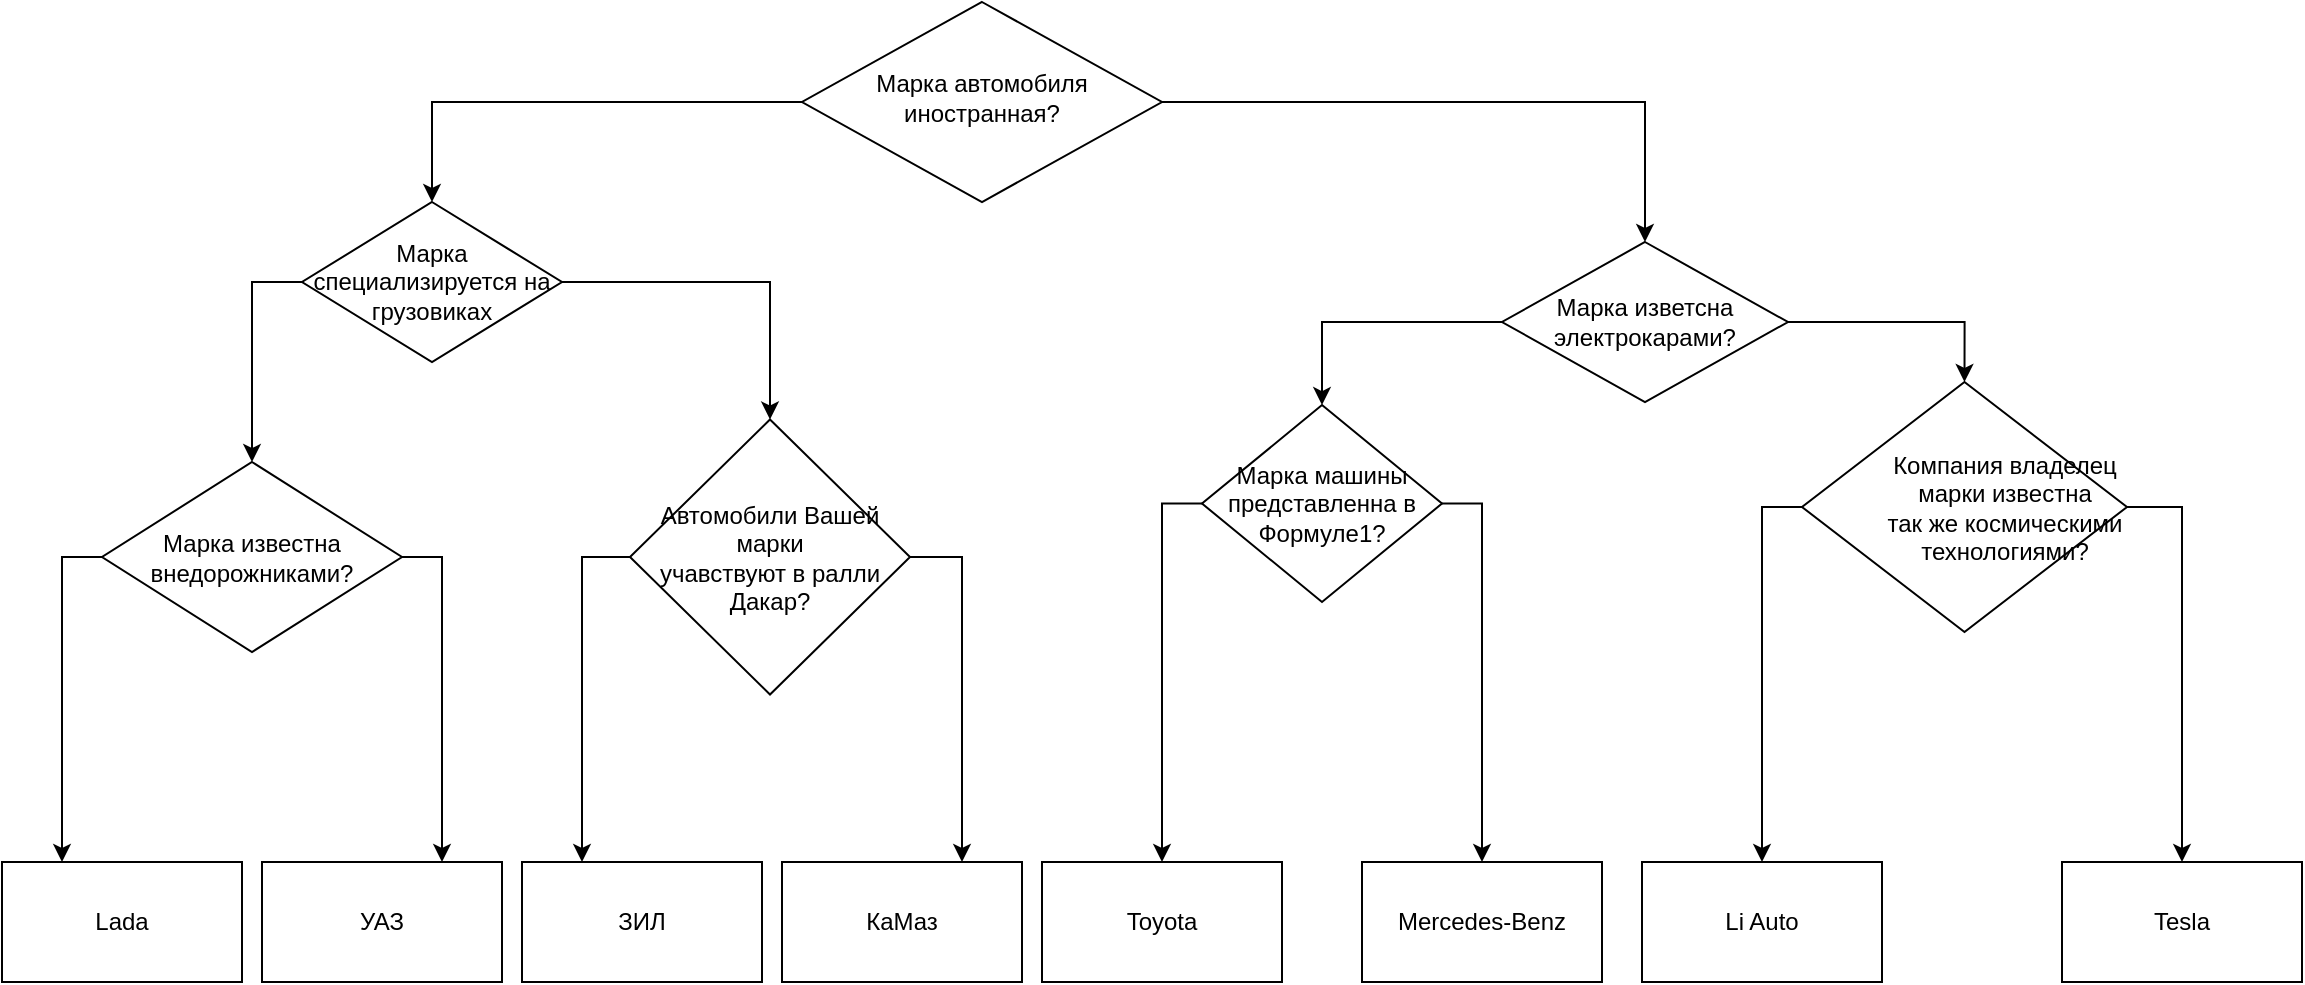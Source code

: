 <mxfile version="22.1.1" type="device">
  <diagram id="C5RBs43oDa-KdzZeNtuy" name="Page-1">
    <mxGraphModel dx="1541" dy="757" grid="1" gridSize="10" guides="1" tooltips="1" connect="1" arrows="1" fold="1" page="1" pageScale="1" pageWidth="827" pageHeight="1169" math="0" shadow="0">
      <root>
        <mxCell id="WIyWlLk6GJQsqaUBKTNV-0" />
        <mxCell id="WIyWlLk6GJQsqaUBKTNV-1" parent="WIyWlLk6GJQsqaUBKTNV-0" />
        <mxCell id="NNj73pJ5o8QrJ1JKOemf-13" style="edgeStyle=orthogonalEdgeStyle;rounded=0;orthogonalLoop=1;jettySize=auto;html=1;exitX=0;exitY=0.5;exitDx=0;exitDy=0;entryX=0.5;entryY=0;entryDx=0;entryDy=0;" parent="WIyWlLk6GJQsqaUBKTNV-1" source="WIyWlLk6GJQsqaUBKTNV-6" target="NNj73pJ5o8QrJ1JKOemf-3" edge="1">
          <mxGeometry relative="1" as="geometry" />
        </mxCell>
        <mxCell id="NNj73pJ5o8QrJ1JKOemf-14" style="edgeStyle=orthogonalEdgeStyle;rounded=0;orthogonalLoop=1;jettySize=auto;html=1;exitX=1;exitY=0.5;exitDx=0;exitDy=0;entryX=0.5;entryY=0;entryDx=0;entryDy=0;" parent="WIyWlLk6GJQsqaUBKTNV-1" source="WIyWlLk6GJQsqaUBKTNV-6" target="NNj73pJ5o8QrJ1JKOemf-1" edge="1">
          <mxGeometry relative="1" as="geometry" />
        </mxCell>
        <mxCell id="WIyWlLk6GJQsqaUBKTNV-6" value="Марка автомобиля иностранная?" style="rhombus;whiteSpace=wrap;html=1;shadow=0;fontFamily=Helvetica;fontSize=12;align=center;strokeWidth=1;spacing=6;spacingTop=-4;" parent="WIyWlLk6GJQsqaUBKTNV-1" vertex="1">
          <mxGeometry x="360" y="20" width="180" height="100" as="geometry" />
        </mxCell>
        <mxCell id="NNj73pJ5o8QrJ1JKOemf-18" style="edgeStyle=orthogonalEdgeStyle;rounded=0;orthogonalLoop=1;jettySize=auto;html=1;exitX=1;exitY=0.5;exitDx=0;exitDy=0;" parent="WIyWlLk6GJQsqaUBKTNV-1" source="NNj73pJ5o8QrJ1JKOemf-0" target="NNj73pJ5o8QrJ1JKOemf-7" edge="1">
          <mxGeometry relative="1" as="geometry" />
        </mxCell>
        <mxCell id="NNj73pJ5o8QrJ1JKOemf-19" style="edgeStyle=orthogonalEdgeStyle;rounded=0;orthogonalLoop=1;jettySize=auto;html=1;exitX=0;exitY=0.5;exitDx=0;exitDy=0;entryX=0.5;entryY=0;entryDx=0;entryDy=0;" parent="WIyWlLk6GJQsqaUBKTNV-1" source="NNj73pJ5o8QrJ1JKOemf-0" target="NNj73pJ5o8QrJ1JKOemf-10" edge="1">
          <mxGeometry relative="1" as="geometry">
            <mxPoint x="920" y="445" as="targetPoint" />
          </mxGeometry>
        </mxCell>
        <mxCell id="NNj73pJ5o8QrJ1JKOemf-0" value="&lt;blockquote style=&quot;margin: 0 0 0 40px; border: none; padding: 0px;&quot;&gt;Компания владелец марки известна&lt;br&gt;так же космическими технологиями?&lt;/blockquote&gt;" style="rhombus;whiteSpace=wrap;html=1;" parent="WIyWlLk6GJQsqaUBKTNV-1" vertex="1">
          <mxGeometry x="860" y="210" width="162.5" height="125" as="geometry" />
        </mxCell>
        <mxCell id="NNj73pJ5o8QrJ1JKOemf-15" style="edgeStyle=orthogonalEdgeStyle;rounded=0;orthogonalLoop=1;jettySize=auto;html=1;exitX=1;exitY=0.5;exitDx=0;exitDy=0;entryX=0.5;entryY=0;entryDx=0;entryDy=0;" parent="WIyWlLk6GJQsqaUBKTNV-1" source="NNj73pJ5o8QrJ1JKOemf-1" target="NNj73pJ5o8QrJ1JKOemf-0" edge="1">
          <mxGeometry relative="1" as="geometry" />
        </mxCell>
        <mxCell id="NNj73pJ5o8QrJ1JKOemf-26" style="edgeStyle=orthogonalEdgeStyle;rounded=0;orthogonalLoop=1;jettySize=auto;html=1;exitX=0;exitY=0.5;exitDx=0;exitDy=0;entryX=0.5;entryY=0;entryDx=0;entryDy=0;" parent="WIyWlLk6GJQsqaUBKTNV-1" source="NNj73pJ5o8QrJ1JKOemf-1" target="NNj73pJ5o8QrJ1JKOemf-28" edge="1">
          <mxGeometry relative="1" as="geometry">
            <mxPoint x="631.5" y="237.5" as="targetPoint" />
          </mxGeometry>
        </mxCell>
        <mxCell id="NNj73pJ5o8QrJ1JKOemf-1" value="Марка изветсна электрокарами?" style="rhombus;whiteSpace=wrap;html=1;" parent="WIyWlLk6GJQsqaUBKTNV-1" vertex="1">
          <mxGeometry x="710" y="140" width="143" height="80" as="geometry" />
        </mxCell>
        <mxCell id="NNj73pJ5o8QrJ1JKOemf-16" style="edgeStyle=orthogonalEdgeStyle;rounded=0;orthogonalLoop=1;jettySize=auto;html=1;exitX=1;exitY=0.5;exitDx=0;exitDy=0;entryX=0.75;entryY=0;entryDx=0;entryDy=0;" parent="WIyWlLk6GJQsqaUBKTNV-1" source="NNj73pJ5o8QrJ1JKOemf-2" target="NNj73pJ5o8QrJ1JKOemf-9" edge="1">
          <mxGeometry relative="1" as="geometry" />
        </mxCell>
        <mxCell id="NNj73pJ5o8QrJ1JKOemf-17" style="edgeStyle=orthogonalEdgeStyle;rounded=0;orthogonalLoop=1;jettySize=auto;html=1;exitX=0;exitY=0.5;exitDx=0;exitDy=0;entryX=0.25;entryY=0;entryDx=0;entryDy=0;" parent="WIyWlLk6GJQsqaUBKTNV-1" source="NNj73pJ5o8QrJ1JKOemf-2" target="NNj73pJ5o8QrJ1JKOemf-5" edge="1">
          <mxGeometry relative="1" as="geometry" />
        </mxCell>
        <mxCell id="NNj73pJ5o8QrJ1JKOemf-2" value="Автомобили Вашей марки&lt;br&gt;учавствуют в ралли Дакар?" style="rhombus;whiteSpace=wrap;html=1;" parent="WIyWlLk6GJQsqaUBKTNV-1" vertex="1">
          <mxGeometry x="274" y="228.75" width="140" height="137.5" as="geometry" />
        </mxCell>
        <mxCell id="NNj73pJ5o8QrJ1JKOemf-11" style="edgeStyle=orthogonalEdgeStyle;rounded=0;orthogonalLoop=1;jettySize=auto;html=1;exitX=0;exitY=0.5;exitDx=0;exitDy=0;entryX=0.5;entryY=0;entryDx=0;entryDy=0;" parent="WIyWlLk6GJQsqaUBKTNV-1" source="NNj73pJ5o8QrJ1JKOemf-3" target="NNj73pJ5o8QrJ1JKOemf-27" edge="1">
          <mxGeometry relative="1" as="geometry">
            <mxPoint x="24" y="220" as="targetPoint" />
          </mxGeometry>
        </mxCell>
        <mxCell id="NNj73pJ5o8QrJ1JKOemf-12" style="edgeStyle=orthogonalEdgeStyle;rounded=0;orthogonalLoop=1;jettySize=auto;html=1;exitX=1;exitY=0.5;exitDx=0;exitDy=0;entryX=0.5;entryY=0;entryDx=0;entryDy=0;" parent="WIyWlLk6GJQsqaUBKTNV-1" source="NNj73pJ5o8QrJ1JKOemf-3" target="NNj73pJ5o8QrJ1JKOemf-2" edge="1">
          <mxGeometry relative="1" as="geometry" />
        </mxCell>
        <mxCell id="NNj73pJ5o8QrJ1JKOemf-3" value="Марка специализируется на грузовиках" style="rhombus;whiteSpace=wrap;html=1;" parent="WIyWlLk6GJQsqaUBKTNV-1" vertex="1">
          <mxGeometry x="110" y="120" width="130" height="80" as="geometry" />
        </mxCell>
        <mxCell id="NNj73pJ5o8QrJ1JKOemf-5" value="ЗИЛ" style="rounded=0;whiteSpace=wrap;html=1;" parent="WIyWlLk6GJQsqaUBKTNV-1" vertex="1">
          <mxGeometry x="220" y="450" width="120" height="60" as="geometry" />
        </mxCell>
        <mxCell id="NNj73pJ5o8QrJ1JKOemf-7" value="Tesla" style="rounded=0;whiteSpace=wrap;html=1;" parent="WIyWlLk6GJQsqaUBKTNV-1" vertex="1">
          <mxGeometry x="990" y="450" width="120" height="60" as="geometry" />
        </mxCell>
        <mxCell id="NNj73pJ5o8QrJ1JKOemf-9" value="КаМаз" style="rounded=0;whiteSpace=wrap;html=1;" parent="WIyWlLk6GJQsqaUBKTNV-1" vertex="1">
          <mxGeometry x="350" y="450" width="120" height="60" as="geometry" />
        </mxCell>
        <mxCell id="NNj73pJ5o8QrJ1JKOemf-10" value="Li Auto" style="rounded=0;whiteSpace=wrap;html=1;" parent="WIyWlLk6GJQsqaUBKTNV-1" vertex="1">
          <mxGeometry x="780" y="450" width="120" height="60" as="geometry" />
        </mxCell>
        <mxCell id="NNj73pJ5o8QrJ1JKOemf-35" style="edgeStyle=orthogonalEdgeStyle;rounded=0;orthogonalLoop=1;jettySize=auto;html=1;exitX=1;exitY=0.5;exitDx=0;exitDy=0;entryX=0.75;entryY=0;entryDx=0;entryDy=0;" parent="WIyWlLk6GJQsqaUBKTNV-1" source="NNj73pJ5o8QrJ1JKOemf-27" target="NNj73pJ5o8QrJ1JKOemf-36" edge="1">
          <mxGeometry relative="1" as="geometry">
            <mxPoint x="80" y="460" as="targetPoint" />
          </mxGeometry>
        </mxCell>
        <mxCell id="NNj73pJ5o8QrJ1JKOemf-38" style="edgeStyle=orthogonalEdgeStyle;rounded=0;orthogonalLoop=1;jettySize=auto;html=1;exitX=0;exitY=0.5;exitDx=0;exitDy=0;entryX=0.25;entryY=0;entryDx=0;entryDy=0;" parent="WIyWlLk6GJQsqaUBKTNV-1" source="NNj73pJ5o8QrJ1JKOemf-27" target="NNj73pJ5o8QrJ1JKOemf-37" edge="1">
          <mxGeometry relative="1" as="geometry" />
        </mxCell>
        <mxCell id="NNj73pJ5o8QrJ1JKOemf-27" value="Марка известна внедорожниками?" style="rhombus;whiteSpace=wrap;html=1;" parent="WIyWlLk6GJQsqaUBKTNV-1" vertex="1">
          <mxGeometry x="10" y="250" width="150" height="95" as="geometry" />
        </mxCell>
        <mxCell id="NNj73pJ5o8QrJ1JKOemf-31" style="edgeStyle=orthogonalEdgeStyle;rounded=0;orthogonalLoop=1;jettySize=auto;html=1;exitX=1;exitY=0.5;exitDx=0;exitDy=0;entryX=0.5;entryY=0;entryDx=0;entryDy=0;" parent="WIyWlLk6GJQsqaUBKTNV-1" source="NNj73pJ5o8QrJ1JKOemf-28" target="NNj73pJ5o8QrJ1JKOemf-29" edge="1">
          <mxGeometry relative="1" as="geometry" />
        </mxCell>
        <mxCell id="NNj73pJ5o8QrJ1JKOemf-32" style="edgeStyle=orthogonalEdgeStyle;rounded=0;orthogonalLoop=1;jettySize=auto;html=1;exitX=0;exitY=0.5;exitDx=0;exitDy=0;entryX=0.5;entryY=0;entryDx=0;entryDy=0;" parent="WIyWlLk6GJQsqaUBKTNV-1" source="NNj73pJ5o8QrJ1JKOemf-28" target="NNj73pJ5o8QrJ1JKOemf-30" edge="1">
          <mxGeometry relative="1" as="geometry" />
        </mxCell>
        <mxCell id="NNj73pJ5o8QrJ1JKOemf-28" value="Марка машины представленна в Формуле1?" style="rhombus;whiteSpace=wrap;html=1;" parent="WIyWlLk6GJQsqaUBKTNV-1" vertex="1">
          <mxGeometry x="560" y="221.53" width="120" height="98.47" as="geometry" />
        </mxCell>
        <mxCell id="NNj73pJ5o8QrJ1JKOemf-29" value="Mercedes-Benz" style="rounded=0;whiteSpace=wrap;html=1;" parent="WIyWlLk6GJQsqaUBKTNV-1" vertex="1">
          <mxGeometry x="640" y="450" width="120" height="60" as="geometry" />
        </mxCell>
        <mxCell id="NNj73pJ5o8QrJ1JKOemf-30" value="Toyota" style="rounded=0;whiteSpace=wrap;html=1;" parent="WIyWlLk6GJQsqaUBKTNV-1" vertex="1">
          <mxGeometry x="480" y="450" width="120" height="60" as="geometry" />
        </mxCell>
        <mxCell id="NNj73pJ5o8QrJ1JKOemf-36" value="УАЗ" style="rounded=0;whiteSpace=wrap;html=1;" parent="WIyWlLk6GJQsqaUBKTNV-1" vertex="1">
          <mxGeometry x="90" y="450" width="120" height="60" as="geometry" />
        </mxCell>
        <mxCell id="NNj73pJ5o8QrJ1JKOemf-37" value="Lada" style="rounded=0;whiteSpace=wrap;html=1;" parent="WIyWlLk6GJQsqaUBKTNV-1" vertex="1">
          <mxGeometry x="-40" y="450" width="120" height="60" as="geometry" />
        </mxCell>
      </root>
    </mxGraphModel>
  </diagram>
</mxfile>

